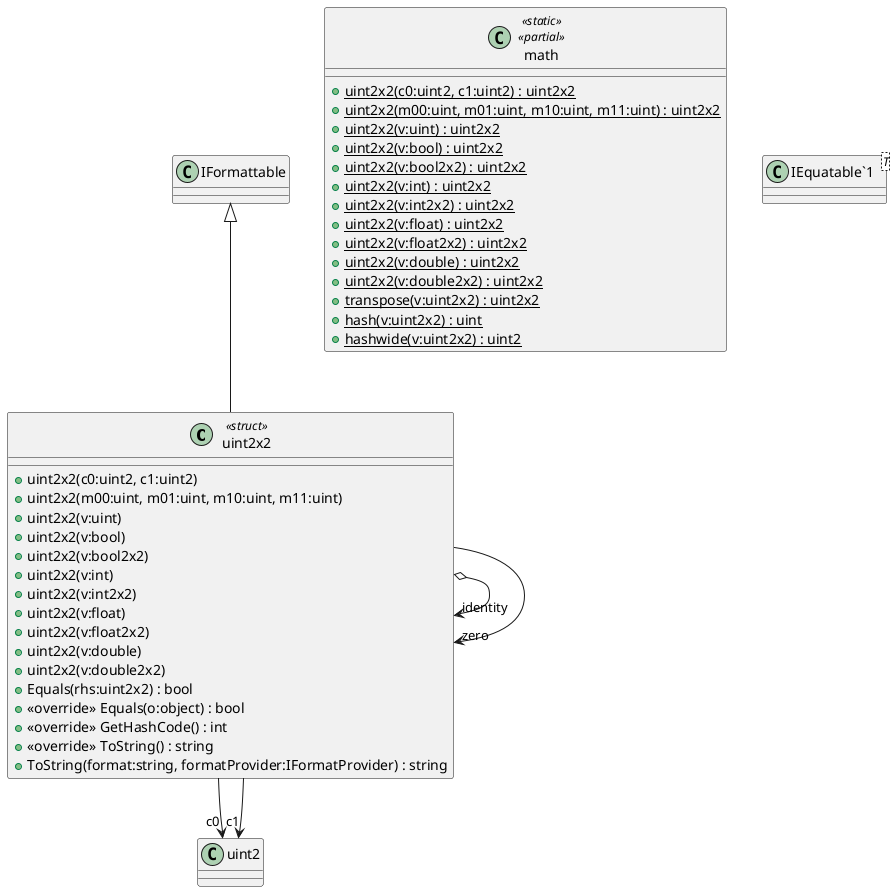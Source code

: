 @startuml
class uint2x2 <<struct>> {
    + uint2x2(c0:uint2, c1:uint2)
    + uint2x2(m00:uint, m01:uint, m10:uint, m11:uint)
    + uint2x2(v:uint)
    + uint2x2(v:bool)
    + uint2x2(v:bool2x2)
    + uint2x2(v:int)
    + uint2x2(v:int2x2)
    + uint2x2(v:float)
    + uint2x2(v:float2x2)
    + uint2x2(v:double)
    + uint2x2(v:double2x2)
    + Equals(rhs:uint2x2) : bool
    + <<override>> Equals(o:object) : bool
    + <<override>> GetHashCode() : int
    + <<override>> ToString() : string
    + ToString(format:string, formatProvider:IFormatProvider) : string
}
class math <<static>> <<partial>> {
    + {static} uint2x2(c0:uint2, c1:uint2) : uint2x2
    + {static} uint2x2(m00:uint, m01:uint, m10:uint, m11:uint) : uint2x2
    + {static} uint2x2(v:uint) : uint2x2
    + {static} uint2x2(v:bool) : uint2x2
    + {static} uint2x2(v:bool2x2) : uint2x2
    + {static} uint2x2(v:int) : uint2x2
    + {static} uint2x2(v:int2x2) : uint2x2
    + {static} uint2x2(v:float) : uint2x2
    + {static} uint2x2(v:float2x2) : uint2x2
    + {static} uint2x2(v:double) : uint2x2
    + {static} uint2x2(v:double2x2) : uint2x2
    + {static} transpose(v:uint2x2) : uint2x2
    + {static} hash(v:uint2x2) : uint
    + {static} hashwide(v:uint2x2) : uint2
}
class "IEquatable`1"<T> {
}
IFormattable <|-- uint2x2
uint2x2 --> "c0" uint2
uint2x2 --> "c1" uint2
uint2x2 o-> "identity" uint2x2
uint2x2 --> "zero" uint2x2
@enduml
